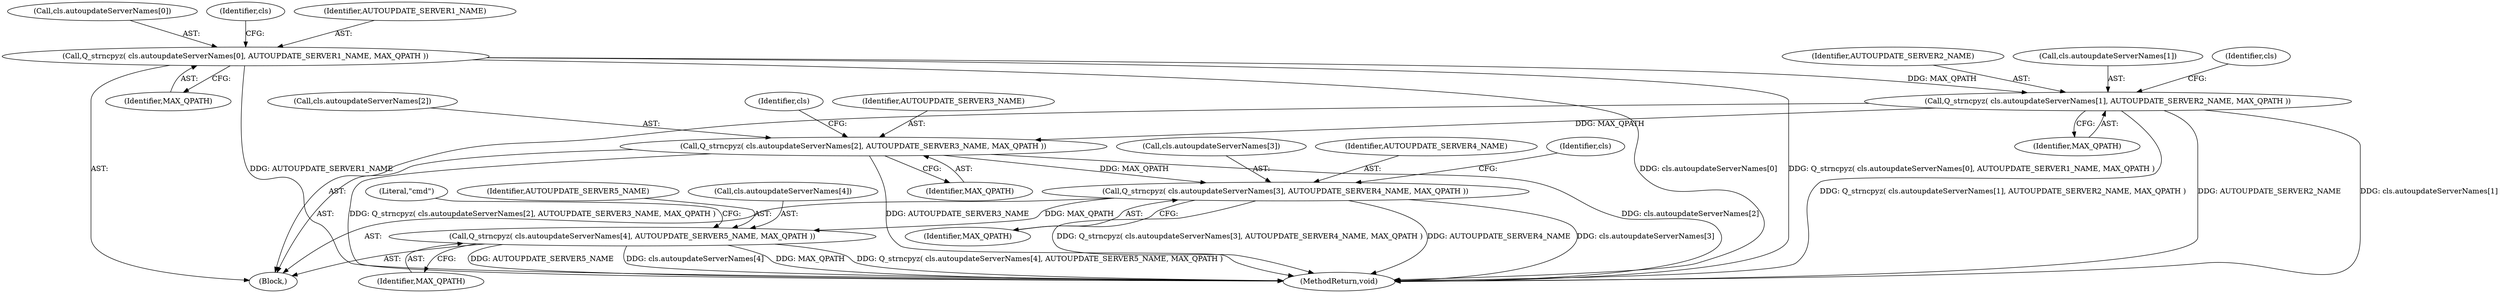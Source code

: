 digraph "0_OpenJK_b6ff2bcb1e4e6976d61e316175c6d7c99860fe20@API" {
"1000857" [label="(Call,Q_strncpyz( cls.autoupdateServerNames[0], AUTOUPDATE_SERVER1_NAME, MAX_QPATH ))"];
"1000865" [label="(Call,Q_strncpyz( cls.autoupdateServerNames[1], AUTOUPDATE_SERVER2_NAME, MAX_QPATH ))"];
"1000873" [label="(Call,Q_strncpyz( cls.autoupdateServerNames[2], AUTOUPDATE_SERVER3_NAME, MAX_QPATH ))"];
"1000881" [label="(Call,Q_strncpyz( cls.autoupdateServerNames[3], AUTOUPDATE_SERVER4_NAME, MAX_QPATH ))"];
"1000889" [label="(Call,Q_strncpyz( cls.autoupdateServerNames[4], AUTOUPDATE_SERVER5_NAME, MAX_QPATH ))"];
"1000858" [label="(Call,cls.autoupdateServerNames[0])"];
"1000892" [label="(Identifier,cls)"];
"1000868" [label="(Identifier,cls)"];
"1000865" [label="(Call,Q_strncpyz( cls.autoupdateServerNames[1], AUTOUPDATE_SERVER2_NAME, MAX_QPATH ))"];
"1000898" [label="(Literal,\"cmd\")"];
"1000873" [label="(Call,Q_strncpyz( cls.autoupdateServerNames[2], AUTOUPDATE_SERVER3_NAME, MAX_QPATH ))"];
"1000876" [label="(Identifier,cls)"];
"1000112" [label="(Block,)"];
"1000872" [label="(Identifier,MAX_QPATH)"];
"1000884" [label="(Identifier,cls)"];
"1000879" [label="(Identifier,AUTOUPDATE_SERVER3_NAME)"];
"1000880" [label="(Identifier,MAX_QPATH)"];
"1000889" [label="(Call,Q_strncpyz( cls.autoupdateServerNames[4], AUTOUPDATE_SERVER5_NAME, MAX_QPATH ))"];
"1000888" [label="(Identifier,MAX_QPATH)"];
"1000871" [label="(Identifier,AUTOUPDATE_SERVER2_NAME)"];
"1000864" [label="(Identifier,MAX_QPATH)"];
"1000874" [label="(Call,cls.autoupdateServerNames[2])"];
"1000857" [label="(Call,Q_strncpyz( cls.autoupdateServerNames[0], AUTOUPDATE_SERVER1_NAME, MAX_QPATH ))"];
"1000895" [label="(Identifier,AUTOUPDATE_SERVER5_NAME)"];
"1001026" [label="(MethodReturn,void)"];
"1000882" [label="(Call,cls.autoupdateServerNames[3])"];
"1000896" [label="(Identifier,MAX_QPATH)"];
"1000890" [label="(Call,cls.autoupdateServerNames[4])"];
"1000866" [label="(Call,cls.autoupdateServerNames[1])"];
"1000887" [label="(Identifier,AUTOUPDATE_SERVER4_NAME)"];
"1000881" [label="(Call,Q_strncpyz( cls.autoupdateServerNames[3], AUTOUPDATE_SERVER4_NAME, MAX_QPATH ))"];
"1000863" [label="(Identifier,AUTOUPDATE_SERVER1_NAME)"];
"1000857" -> "1000112"  [label="AST: "];
"1000857" -> "1000864"  [label="CFG: "];
"1000858" -> "1000857"  [label="AST: "];
"1000863" -> "1000857"  [label="AST: "];
"1000864" -> "1000857"  [label="AST: "];
"1000868" -> "1000857"  [label="CFG: "];
"1000857" -> "1001026"  [label="DDG: cls.autoupdateServerNames[0]"];
"1000857" -> "1001026"  [label="DDG: Q_strncpyz( cls.autoupdateServerNames[0], AUTOUPDATE_SERVER1_NAME, MAX_QPATH )"];
"1000857" -> "1001026"  [label="DDG: AUTOUPDATE_SERVER1_NAME"];
"1000857" -> "1000865"  [label="DDG: MAX_QPATH"];
"1000865" -> "1000112"  [label="AST: "];
"1000865" -> "1000872"  [label="CFG: "];
"1000866" -> "1000865"  [label="AST: "];
"1000871" -> "1000865"  [label="AST: "];
"1000872" -> "1000865"  [label="AST: "];
"1000876" -> "1000865"  [label="CFG: "];
"1000865" -> "1001026"  [label="DDG: cls.autoupdateServerNames[1]"];
"1000865" -> "1001026"  [label="DDG: Q_strncpyz( cls.autoupdateServerNames[1], AUTOUPDATE_SERVER2_NAME, MAX_QPATH )"];
"1000865" -> "1001026"  [label="DDG: AUTOUPDATE_SERVER2_NAME"];
"1000865" -> "1000873"  [label="DDG: MAX_QPATH"];
"1000873" -> "1000112"  [label="AST: "];
"1000873" -> "1000880"  [label="CFG: "];
"1000874" -> "1000873"  [label="AST: "];
"1000879" -> "1000873"  [label="AST: "];
"1000880" -> "1000873"  [label="AST: "];
"1000884" -> "1000873"  [label="CFG: "];
"1000873" -> "1001026"  [label="DDG: cls.autoupdateServerNames[2]"];
"1000873" -> "1001026"  [label="DDG: Q_strncpyz( cls.autoupdateServerNames[2], AUTOUPDATE_SERVER3_NAME, MAX_QPATH )"];
"1000873" -> "1001026"  [label="DDG: AUTOUPDATE_SERVER3_NAME"];
"1000873" -> "1000881"  [label="DDG: MAX_QPATH"];
"1000881" -> "1000112"  [label="AST: "];
"1000881" -> "1000888"  [label="CFG: "];
"1000882" -> "1000881"  [label="AST: "];
"1000887" -> "1000881"  [label="AST: "];
"1000888" -> "1000881"  [label="AST: "];
"1000892" -> "1000881"  [label="CFG: "];
"1000881" -> "1001026"  [label="DDG: Q_strncpyz( cls.autoupdateServerNames[3], AUTOUPDATE_SERVER4_NAME, MAX_QPATH )"];
"1000881" -> "1001026"  [label="DDG: AUTOUPDATE_SERVER4_NAME"];
"1000881" -> "1001026"  [label="DDG: cls.autoupdateServerNames[3]"];
"1000881" -> "1000889"  [label="DDG: MAX_QPATH"];
"1000889" -> "1000112"  [label="AST: "];
"1000889" -> "1000896"  [label="CFG: "];
"1000890" -> "1000889"  [label="AST: "];
"1000895" -> "1000889"  [label="AST: "];
"1000896" -> "1000889"  [label="AST: "];
"1000898" -> "1000889"  [label="CFG: "];
"1000889" -> "1001026"  [label="DDG: AUTOUPDATE_SERVER5_NAME"];
"1000889" -> "1001026"  [label="DDG: cls.autoupdateServerNames[4]"];
"1000889" -> "1001026"  [label="DDG: MAX_QPATH"];
"1000889" -> "1001026"  [label="DDG: Q_strncpyz( cls.autoupdateServerNames[4], AUTOUPDATE_SERVER5_NAME, MAX_QPATH )"];
}
